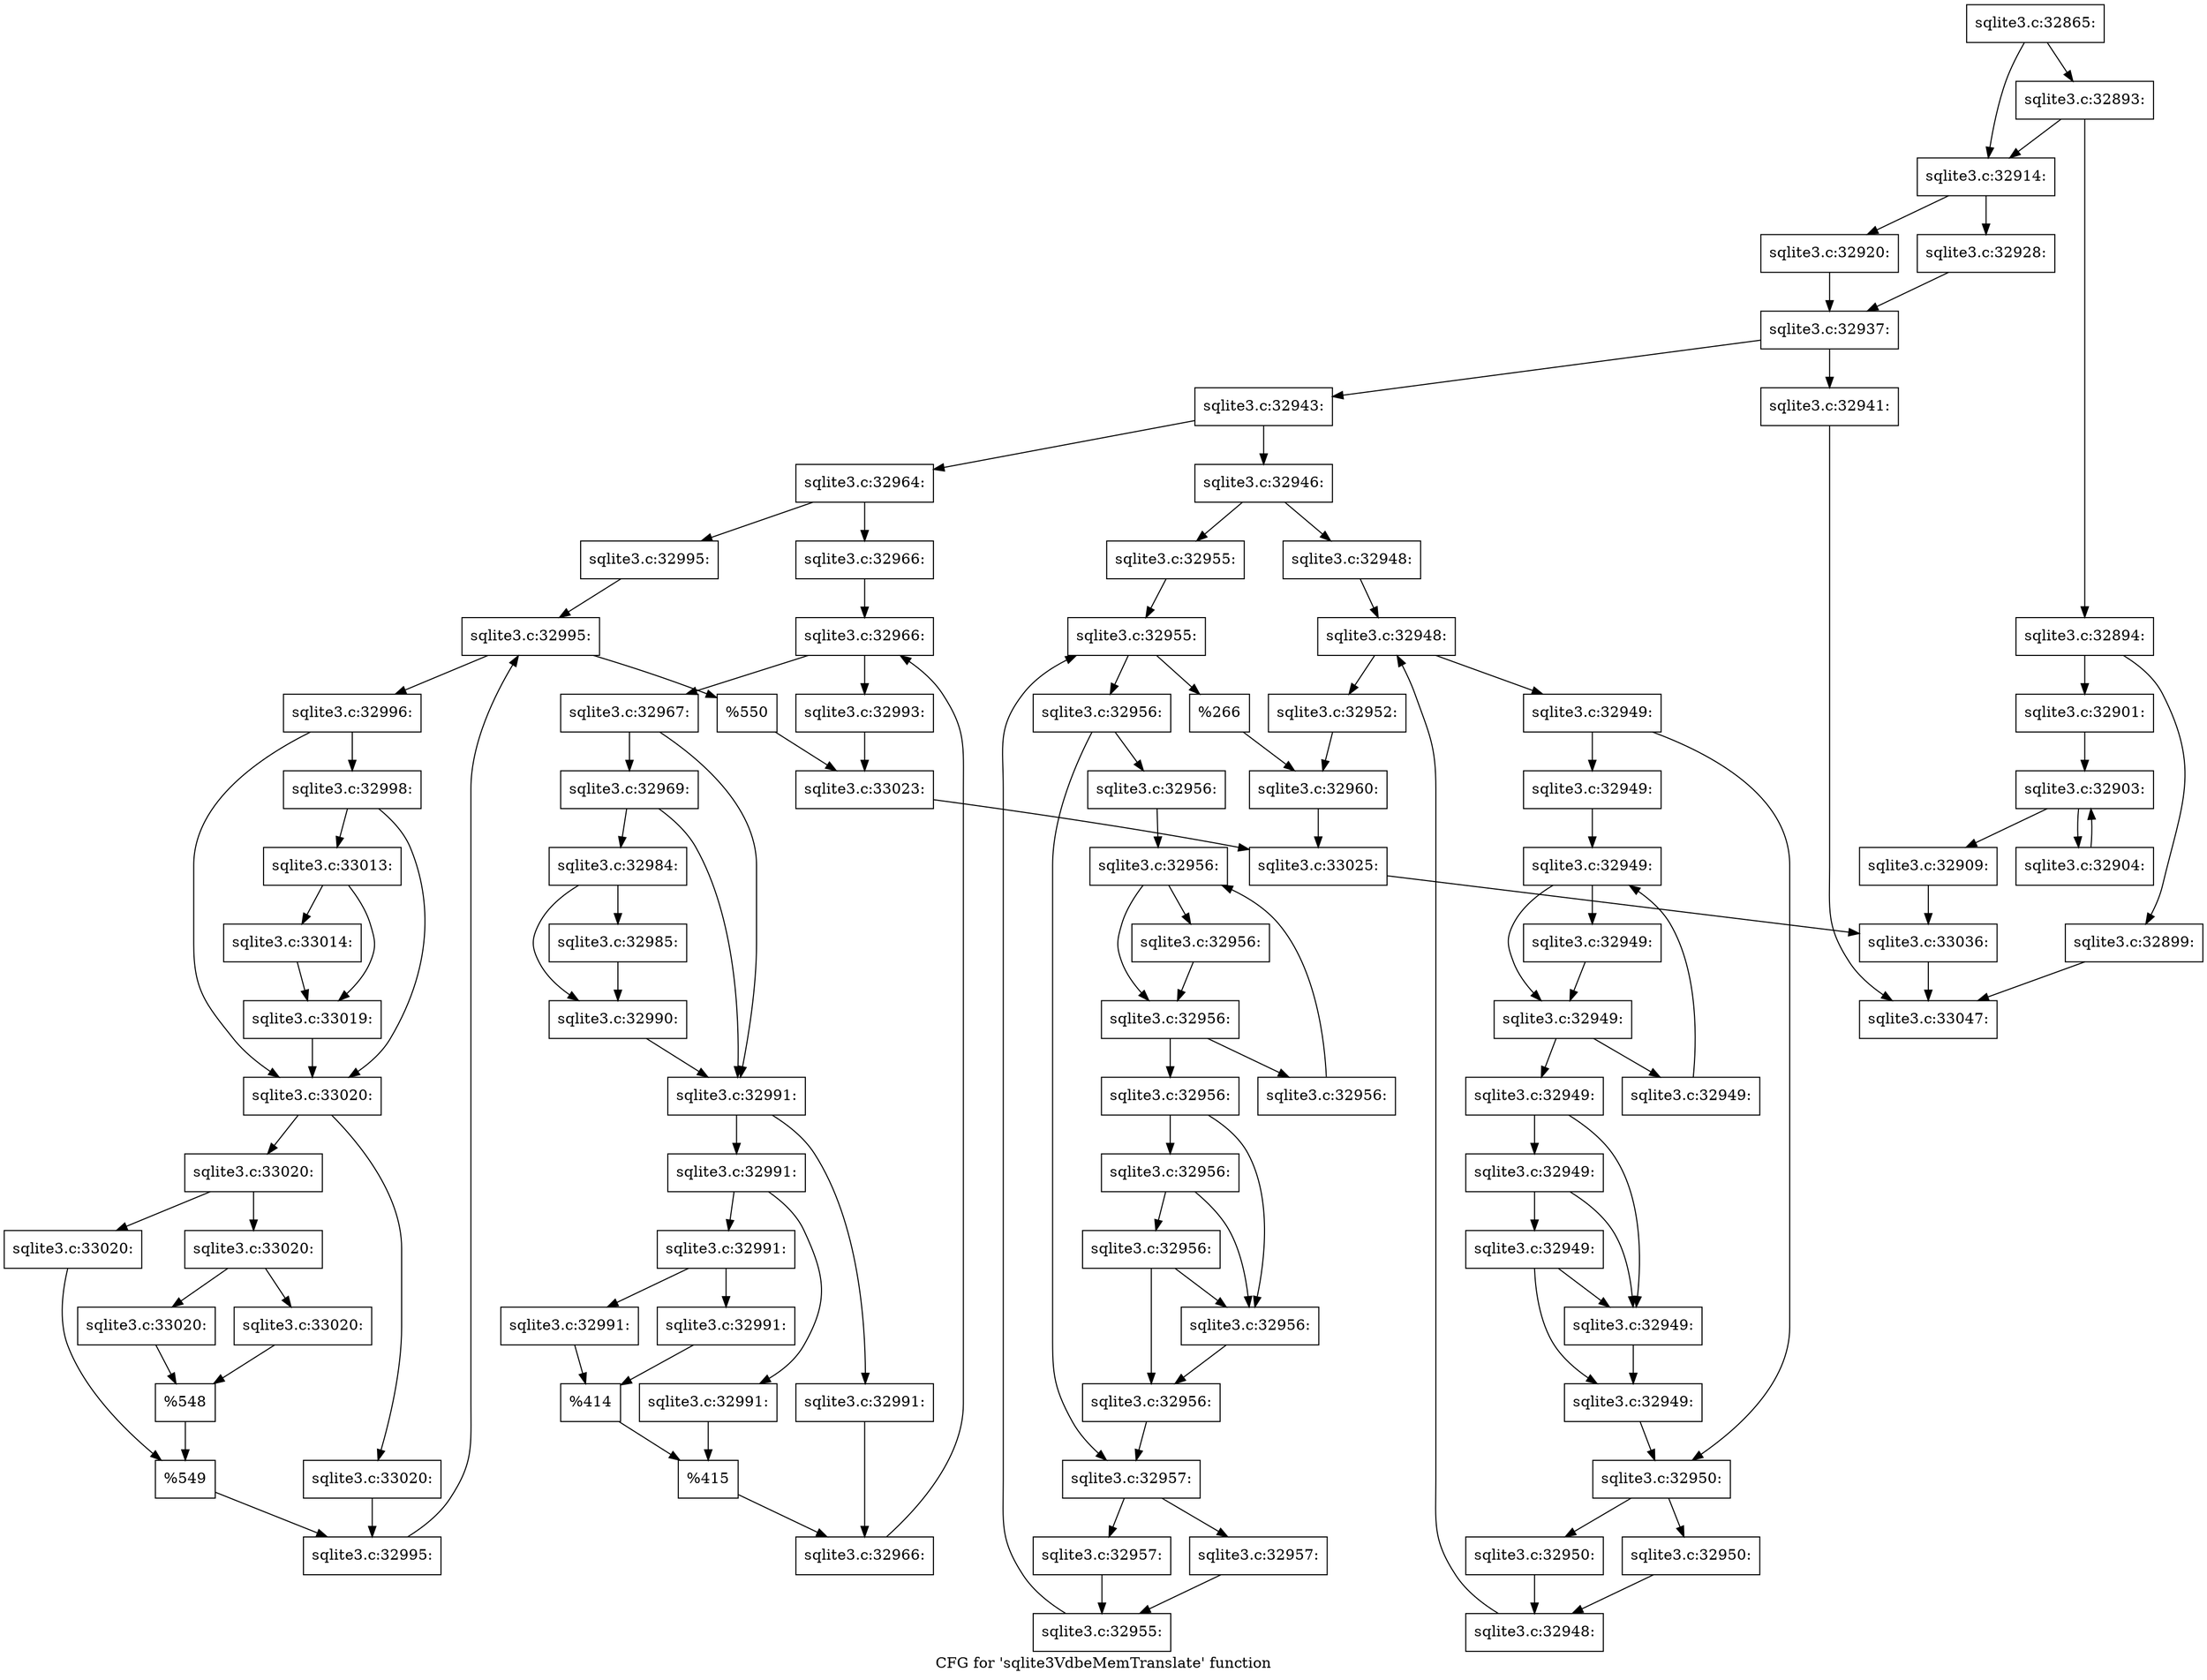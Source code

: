 digraph "CFG for 'sqlite3VdbeMemTranslate' function" {
	label="CFG for 'sqlite3VdbeMemTranslate' function";

	Node0x55c0f54bd740 [shape=record,label="{sqlite3.c:32865:}"];
	Node0x55c0f54bd740 -> Node0x55c0f7b60630;
	Node0x55c0f54bd740 -> Node0x55c0f7b605e0;
	Node0x55c0f7b60630 [shape=record,label="{sqlite3.c:32893:}"];
	Node0x55c0f7b60630 -> Node0x55c0f7b60590;
	Node0x55c0f7b60630 -> Node0x55c0f7b605e0;
	Node0x55c0f7b60590 [shape=record,label="{sqlite3.c:32894:}"];
	Node0x55c0f7b60590 -> Node0x55c0f7b616c0;
	Node0x55c0f7b60590 -> Node0x55c0f7b61710;
	Node0x55c0f7b616c0 [shape=record,label="{sqlite3.c:32899:}"];
	Node0x55c0f7b616c0 -> Node0x55c0f7b5e7d0;
	Node0x55c0f7b61710 [shape=record,label="{sqlite3.c:32901:}"];
	Node0x55c0f7b61710 -> Node0x55c0f7b62570;
	Node0x55c0f7b62570 [shape=record,label="{sqlite3.c:32903:}"];
	Node0x55c0f7b62570 -> Node0x55c0f7b62990;
	Node0x55c0f7b62570 -> Node0x55c0f7b626d0;
	Node0x55c0f7b62990 [shape=record,label="{sqlite3.c:32904:}"];
	Node0x55c0f7b62990 -> Node0x55c0f7b62570;
	Node0x55c0f7b626d0 [shape=record,label="{sqlite3.c:32909:}"];
	Node0x55c0f7b626d0 -> Node0x55c0f7b642c0;
	Node0x55c0f7b605e0 [shape=record,label="{sqlite3.c:32914:}"];
	Node0x55c0f7b605e0 -> Node0x55c0f7b644b0;
	Node0x55c0f7b605e0 -> Node0x55c0f7b64550;
	Node0x55c0f7b644b0 [shape=record,label="{sqlite3.c:32920:}"];
	Node0x55c0f7b644b0 -> Node0x55c0f7b64500;
	Node0x55c0f7b64550 [shape=record,label="{sqlite3.c:32928:}"];
	Node0x55c0f7b64550 -> Node0x55c0f7b64500;
	Node0x55c0f7b64500 [shape=record,label="{sqlite3.c:32937:}"];
	Node0x55c0f7b64500 -> Node0x55c0f7b666f0;
	Node0x55c0f7b64500 -> Node0x55c0f7b666a0;
	Node0x55c0f7b666a0 [shape=record,label="{sqlite3.c:32941:}"];
	Node0x55c0f7b666a0 -> Node0x55c0f7b5e7d0;
	Node0x55c0f7b666f0 [shape=record,label="{sqlite3.c:32943:}"];
	Node0x55c0f7b666f0 -> Node0x55c0f7b66db0;
	Node0x55c0f7b666f0 -> Node0x55c0f7b66e50;
	Node0x55c0f7b66db0 [shape=record,label="{sqlite3.c:32946:}"];
	Node0x55c0f7b66db0 -> Node0x55c0f7b67430;
	Node0x55c0f7b66db0 -> Node0x55c0f7b674d0;
	Node0x55c0f7b67430 [shape=record,label="{sqlite3.c:32948:}"];
	Node0x55c0f7b67430 -> Node0x55c0f7b67870;
	Node0x55c0f7b67870 [shape=record,label="{sqlite3.c:32948:}"];
	Node0x55c0f7b67870 -> Node0x55c0f7b67c20;
	Node0x55c0f7b67870 -> Node0x55c0f7b67960;
	Node0x55c0f7b67c20 [shape=record,label="{sqlite3.c:32949:}"];
	Node0x55c0f7b67c20 -> Node0x55c0f7b680a0;
	Node0x55c0f7b67c20 -> Node0x55c0f7b680f0;
	Node0x55c0f7b680a0 [shape=record,label="{sqlite3.c:32949:}"];
	Node0x55c0f7b680a0 -> Node0x55c0f54ad2c0;
	Node0x55c0f54ad2c0 [shape=record,label="{sqlite3.c:32949:}"];
	Node0x55c0f54ad2c0 -> Node0x55c0f7b688e0;
	Node0x55c0f54ad2c0 -> Node0x55c0f7b68890;
	Node0x55c0f7b688e0 [shape=record,label="{sqlite3.c:32949:}"];
	Node0x55c0f7b688e0 -> Node0x55c0f7b68890;
	Node0x55c0f7b68890 [shape=record,label="{sqlite3.c:32949:}"];
	Node0x55c0f7b68890 -> Node0x55c0f7b68f80;
	Node0x55c0f7b68890 -> Node0x55c0f7b68840;
	Node0x55c0f7b68f80 [shape=record,label="{sqlite3.c:32949:}"];
	Node0x55c0f7b68f80 -> Node0x55c0f54ad2c0;
	Node0x55c0f7b68840 [shape=record,label="{sqlite3.c:32949:}"];
	Node0x55c0f7b68840 -> Node0x55c0f7b69720;
	Node0x55c0f7b68840 -> Node0x55c0f7b69840;
	Node0x55c0f7b69840 [shape=record,label="{sqlite3.c:32949:}"];
	Node0x55c0f7b69840 -> Node0x55c0f7b69720;
	Node0x55c0f7b69840 -> Node0x55c0f7b697c0;
	Node0x55c0f7b697c0 [shape=record,label="{sqlite3.c:32949:}"];
	Node0x55c0f7b697c0 -> Node0x55c0f7b69720;
	Node0x55c0f7b697c0 -> Node0x55c0f7b69770;
	Node0x55c0f7b69720 [shape=record,label="{sqlite3.c:32949:}"];
	Node0x55c0f7b69720 -> Node0x55c0f7b69770;
	Node0x55c0f7b69770 [shape=record,label="{sqlite3.c:32949:}"];
	Node0x55c0f7b69770 -> Node0x55c0f7b680f0;
	Node0x55c0f7b680f0 [shape=record,label="{sqlite3.c:32950:}"];
	Node0x55c0f7b680f0 -> Node0x55c0f7b6a1d0;
	Node0x55c0f7b680f0 -> Node0x55c0f7b6a270;
	Node0x55c0f7b6a1d0 [shape=record,label="{sqlite3.c:32950:}"];
	Node0x55c0f7b6a1d0 -> Node0x55c0f7b6a220;
	Node0x55c0f7b6a270 [shape=record,label="{sqlite3.c:32950:}"];
	Node0x55c0f7b6a270 -> Node0x55c0f7b6a220;
	Node0x55c0f7b6a220 [shape=record,label="{sqlite3.c:32948:}"];
	Node0x55c0f7b6a220 -> Node0x55c0f7b67870;
	Node0x55c0f7b67960 [shape=record,label="{sqlite3.c:32952:}"];
	Node0x55c0f7b67960 -> Node0x55c0f7b67480;
	Node0x55c0f7b674d0 [shape=record,label="{sqlite3.c:32955:}"];
	Node0x55c0f7b674d0 -> Node0x55c0f7b6c560;
	Node0x55c0f7b6c560 [shape=record,label="{sqlite3.c:32955:}"];
	Node0x55c0f7b6c560 -> Node0x55c0f7b6c980;
	Node0x55c0f7b6c560 -> Node0x55c0f7b6c6c0;
	Node0x55c0f7b6c980 [shape=record,label="{sqlite3.c:32956:}"];
	Node0x55c0f7b6c980 -> Node0x55c0f7b6ce00;
	Node0x55c0f7b6c980 -> Node0x55c0f7b6ce50;
	Node0x55c0f7b6ce00 [shape=record,label="{sqlite3.c:32956:}"];
	Node0x55c0f7b6ce00 -> Node0x55c0f7b6d490;
	Node0x55c0f7b6d490 [shape=record,label="{sqlite3.c:32956:}"];
	Node0x55c0f7b6d490 -> Node0x55c0f7b6d660;
	Node0x55c0f7b6d490 -> Node0x55c0f7b6d610;
	Node0x55c0f7b6d660 [shape=record,label="{sqlite3.c:32956:}"];
	Node0x55c0f7b6d660 -> Node0x55c0f7b6d610;
	Node0x55c0f7b6d610 [shape=record,label="{sqlite3.c:32956:}"];
	Node0x55c0f7b6d610 -> Node0x55c0f7b6dd00;
	Node0x55c0f7b6d610 -> Node0x55c0f7b6d5c0;
	Node0x55c0f7b6dd00 [shape=record,label="{sqlite3.c:32956:}"];
	Node0x55c0f7b6dd00 -> Node0x55c0f7b6d490;
	Node0x55c0f7b6d5c0 [shape=record,label="{sqlite3.c:32956:}"];
	Node0x55c0f7b6d5c0 -> Node0x55c0f7b6e420;
	Node0x55c0f7b6d5c0 -> Node0x55c0f7b6e540;
	Node0x55c0f7b6e540 [shape=record,label="{sqlite3.c:32956:}"];
	Node0x55c0f7b6e540 -> Node0x55c0f7b6e420;
	Node0x55c0f7b6e540 -> Node0x55c0f7b6e4c0;
	Node0x55c0f7b6e4c0 [shape=record,label="{sqlite3.c:32956:}"];
	Node0x55c0f7b6e4c0 -> Node0x55c0f7b6e420;
	Node0x55c0f7b6e4c0 -> Node0x55c0f7b6e470;
	Node0x55c0f7b6e420 [shape=record,label="{sqlite3.c:32956:}"];
	Node0x55c0f7b6e420 -> Node0x55c0f7b6e470;
	Node0x55c0f7b6e470 [shape=record,label="{sqlite3.c:32956:}"];
	Node0x55c0f7b6e470 -> Node0x55c0f7b6ce50;
	Node0x55c0f7b6ce50 [shape=record,label="{sqlite3.c:32957:}"];
	Node0x55c0f7b6ce50 -> Node0x55c0f7b6ee10;
	Node0x55c0f7b6ce50 -> Node0x55c0f7b6eeb0;
	Node0x55c0f7b6ee10 [shape=record,label="{sqlite3.c:32957:}"];
	Node0x55c0f7b6ee10 -> Node0x55c0f7b6ee60;
	Node0x55c0f7b6eeb0 [shape=record,label="{sqlite3.c:32957:}"];
	Node0x55c0f7b6eeb0 -> Node0x55c0f7b6ee60;
	Node0x55c0f7b6ee60 [shape=record,label="{sqlite3.c:32955:}"];
	Node0x55c0f7b6ee60 -> Node0x55c0f7b6c560;
	Node0x55c0f7b6c6c0 [shape=record,label="{%266}"];
	Node0x55c0f7b6c6c0 -> Node0x55c0f7b67480;
	Node0x55c0f7b67480 [shape=record,label="{sqlite3.c:32960:}"];
	Node0x55c0f7b67480 -> Node0x55c0f7b66e00;
	Node0x55c0f7b66e50 [shape=record,label="{sqlite3.c:32964:}"];
	Node0x55c0f7b66e50 -> Node0x55c0f7b71ba0;
	Node0x55c0f7b66e50 -> Node0x55c0f7b71c40;
	Node0x55c0f7b71ba0 [shape=record,label="{sqlite3.c:32966:}"];
	Node0x55c0f7b71ba0 -> Node0x55c0f7b721b0;
	Node0x55c0f7b721b0 [shape=record,label="{sqlite3.c:32966:}"];
	Node0x55c0f7b721b0 -> Node0x55c0f7b72560;
	Node0x55c0f7b721b0 -> Node0x55c0f7b722a0;
	Node0x55c0f7b72560 [shape=record,label="{sqlite3.c:32967:}"];
	Node0x55c0f7b72560 -> Node0x55c0f7b731c0;
	Node0x55c0f7b72560 -> Node0x55c0f7b73170;
	Node0x55c0f7b731c0 [shape=record,label="{sqlite3.c:32969:}"];
	Node0x55c0f7b731c0 -> Node0x55c0f7b73120;
	Node0x55c0f7b731c0 -> Node0x55c0f7b73170;
	Node0x55c0f7b73120 [shape=record,label="{sqlite3.c:32984:}"];
	Node0x55c0f7b73120 -> Node0x55c0f7b73870;
	Node0x55c0f7b73120 -> Node0x55c0f7b738c0;
	Node0x55c0f7b73870 [shape=record,label="{sqlite3.c:32985:}"];
	Node0x55c0f7b73870 -> Node0x55c0f7b738c0;
	Node0x55c0f7b738c0 [shape=record,label="{sqlite3.c:32990:}"];
	Node0x55c0f7b738c0 -> Node0x55c0f7b73170;
	Node0x55c0f7b73170 [shape=record,label="{sqlite3.c:32991:}"];
	Node0x55c0f7b73170 -> Node0x55c0f7b756f0;
	Node0x55c0f7b73170 -> Node0x55c0f7b75790;
	Node0x55c0f7b756f0 [shape=record,label="{sqlite3.c:32991:}"];
	Node0x55c0f7b756f0 -> Node0x55c0f7b75740;
	Node0x55c0f7b75790 [shape=record,label="{sqlite3.c:32991:}"];
	Node0x55c0f7b75790 -> Node0x55c0f7b75e80;
	Node0x55c0f7b75790 -> Node0x55c0f7b75f20;
	Node0x55c0f7b75e80 [shape=record,label="{sqlite3.c:32991:}"];
	Node0x55c0f7b75e80 -> Node0x55c0f7b75ed0;
	Node0x55c0f7b75f20 [shape=record,label="{sqlite3.c:32991:}"];
	Node0x55c0f7b75f20 -> Node0x55c0f7b76d20;
	Node0x55c0f7b75f20 -> Node0x55c0f7b76dc0;
	Node0x55c0f7b76d20 [shape=record,label="{sqlite3.c:32991:}"];
	Node0x55c0f7b76d20 -> Node0x55c0f7b76d70;
	Node0x55c0f7b76dc0 [shape=record,label="{sqlite3.c:32991:}"];
	Node0x55c0f7b76dc0 -> Node0x55c0f7b76d70;
	Node0x55c0f7b76d70 [shape=record,label="{%414}"];
	Node0x55c0f7b76d70 -> Node0x55c0f7b75ed0;
	Node0x55c0f7b75ed0 [shape=record,label="{%415}"];
	Node0x55c0f7b75ed0 -> Node0x55c0f7b75740;
	Node0x55c0f7b75740 [shape=record,label="{sqlite3.c:32966:}"];
	Node0x55c0f7b75740 -> Node0x55c0f7b721b0;
	Node0x55c0f7b722a0 [shape=record,label="{sqlite3.c:32993:}"];
	Node0x55c0f7b722a0 -> Node0x55c0f7b71bf0;
	Node0x55c0f7b71c40 [shape=record,label="{sqlite3.c:32995:}"];
	Node0x55c0f7b71c40 -> Node0x55c0f7b79ab0;
	Node0x55c0f7b79ab0 [shape=record,label="{sqlite3.c:32995:}"];
	Node0x55c0f7b79ab0 -> Node0x55c0f7b79ed0;
	Node0x55c0f7b79ab0 -> Node0x55c0f7b79c10;
	Node0x55c0f7b79ed0 [shape=record,label="{sqlite3.c:32996:}"];
	Node0x55c0f7b79ed0 -> Node0x55c0f7b7ab30;
	Node0x55c0f7b79ed0 -> Node0x55c0f7b7aae0;
	Node0x55c0f7b7ab30 [shape=record,label="{sqlite3.c:32998:}"];
	Node0x55c0f7b7ab30 -> Node0x55c0f7b7aa90;
	Node0x55c0f7b7ab30 -> Node0x55c0f7b7aae0;
	Node0x55c0f7b7aa90 [shape=record,label="{sqlite3.c:33013:}"];
	Node0x55c0f7b7aa90 -> Node0x55c0f7b7b1b0;
	Node0x55c0f7b7aa90 -> Node0x55c0f7b7b200;
	Node0x55c0f7b7b1b0 [shape=record,label="{sqlite3.c:33014:}"];
	Node0x55c0f7b7b1b0 -> Node0x55c0f7b7b200;
	Node0x55c0f7b7b200 [shape=record,label="{sqlite3.c:33019:}"];
	Node0x55c0f7b7b200 -> Node0x55c0f7b7aae0;
	Node0x55c0f7b7aae0 [shape=record,label="{sqlite3.c:33020:}"];
	Node0x55c0f7b7aae0 -> Node0x55c0f7b7d000;
	Node0x55c0f7b7aae0 -> Node0x55c0f7b7d0a0;
	Node0x55c0f7b7d000 [shape=record,label="{sqlite3.c:33020:}"];
	Node0x55c0f7b7d000 -> Node0x55c0f7b7d050;
	Node0x55c0f7b7d0a0 [shape=record,label="{sqlite3.c:33020:}"];
	Node0x55c0f7b7d0a0 -> Node0x55c0f7b7d790;
	Node0x55c0f7b7d0a0 -> Node0x55c0f7b7d830;
	Node0x55c0f7b7d790 [shape=record,label="{sqlite3.c:33020:}"];
	Node0x55c0f7b7d790 -> Node0x55c0f7b7d7e0;
	Node0x55c0f7b7d830 [shape=record,label="{sqlite3.c:33020:}"];
	Node0x55c0f7b7d830 -> Node0x55c0f7b7e630;
	Node0x55c0f7b7d830 -> Node0x55c0f7b7e6d0;
	Node0x55c0f7b7e630 [shape=record,label="{sqlite3.c:33020:}"];
	Node0x55c0f7b7e630 -> Node0x55c0f7b7e680;
	Node0x55c0f7b7e6d0 [shape=record,label="{sqlite3.c:33020:}"];
	Node0x55c0f7b7e6d0 -> Node0x55c0f7b7e680;
	Node0x55c0f7b7e680 [shape=record,label="{%548}"];
	Node0x55c0f7b7e680 -> Node0x55c0f7b7d7e0;
	Node0x55c0f7b7d7e0 [shape=record,label="{%549}"];
	Node0x55c0f7b7d7e0 -> Node0x55c0f7b7d050;
	Node0x55c0f7b7d050 [shape=record,label="{sqlite3.c:32995:}"];
	Node0x55c0f7b7d050 -> Node0x55c0f7b79ab0;
	Node0x55c0f7b79c10 [shape=record,label="{%550}"];
	Node0x55c0f7b79c10 -> Node0x55c0f7b71bf0;
	Node0x55c0f7b71bf0 [shape=record,label="{sqlite3.c:33023:}"];
	Node0x55c0f7b71bf0 -> Node0x55c0f7b66e00;
	Node0x55c0f7b66e00 [shape=record,label="{sqlite3.c:33025:}"];
	Node0x55c0f7b66e00 -> Node0x55c0f7b642c0;
	Node0x55c0f7b642c0 [shape=record,label="{sqlite3.c:33036:}"];
	Node0x55c0f7b642c0 -> Node0x55c0f7b5e7d0;
	Node0x55c0f7b5e7d0 [shape=record,label="{sqlite3.c:33047:}"];
}
